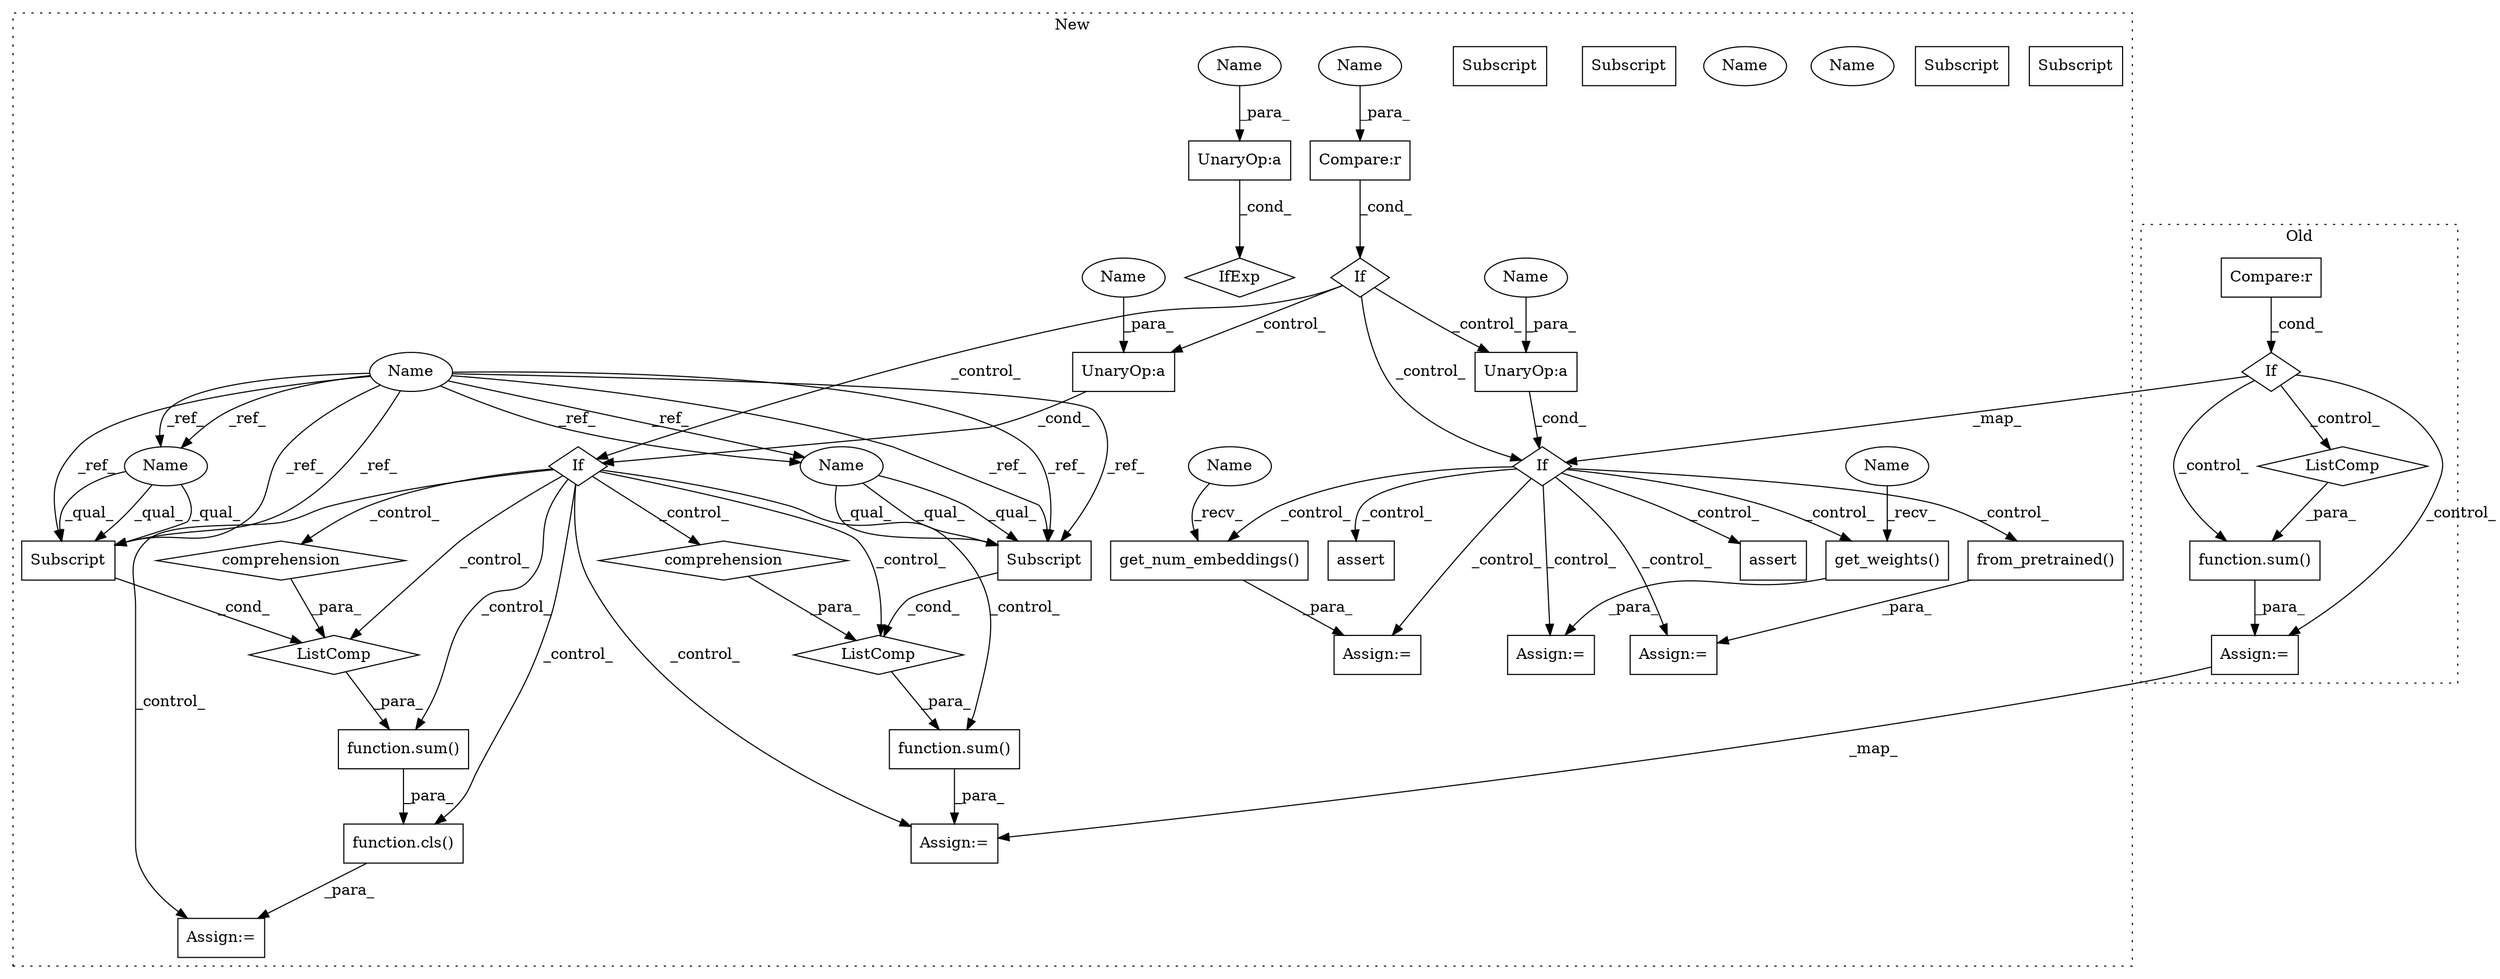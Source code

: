 digraph G {
subgraph cluster0 {
1 [label="function.sum()" a="75" s="11746,11790" l="4,1" shape="box"];
3 [label="ListComp" a="106" s="11750" l="40" shape="diamond"];
5 [label="Compare:r" a="40" s="10299" l="21" shape="box"];
13 [label="If" a="96" s="10296,10320" l="3,14" shape="diamond"];
33 [label="Assign:=" a="68" s="11688" l="3" shape="box"];
label = "Old";
style="dotted";
}
subgraph cluster1 {
2 [label="IfExp" a="51" s="16869,16886" l="4,6" shape="diamond"];
4 [label="UnaryOp:a" a="61" s="16873" l="13" shape="box"];
6 [label="UnaryOp:a" a="61" s="19395" l="13" shape="box"];
7 [label="If" a="96" s="19392,19408" l="3,18" shape="diamond"];
8 [label="UnaryOp:a" a="61" s="17052" l="13" shape="box"];
9 [label="If" a="96" s="16916,16945" l="3,14" shape="diamond"];
10 [label="function.cls()" a="75" s="19801,20060" l="4,47" shape="box"];
11 [label="Compare:r" a="40" s="16919" l="26" shape="box"];
12 [label="get_num_embeddings()" a="75" s="18498" l="35" shape="box"];
14 [label="If" a="96" s="17049,17065" l="3,18" shape="diamond"];
15 [label="get_weights()" a="75" s="18425" l="39" shape="box"];
16 [label="assert" a="65" s="18550" l="7" shape="box"];
17 [label="from_pretrained()" a="75" s="19195" l="170" shape="box"];
18 [label="assert" a="65" s="18813" l="7" shape="box"];
19 [label="ListComp" a="106" s="19809" l="40" shape="diamond"];
20 [label="Name" a="87" s="16264" l="15" shape="ellipse"];
21 [label="Subscript" a="63" s="19810,0" l="18,0" shape="box"];
22 [label="Subscript" a="63" s="19448,0" l="18,0" shape="box"];
23 [label="ListComp" a="106" s="19447" l="40" shape="diamond"];
24 [label="Assign:=" a="68" s="18495" l="3" shape="box"];
25 [label="Assign:=" a="68" s="19798" l="3" shape="box"];
26 [label="Assign:=" a="68" s="18422" l="3" shape="box"];
27 [label="Assign:=" a="68" s="19192" l="3" shape="box"];
28 [label="comprehension" a="45" s="19467" l="3" shape="diamond"];
29 [label="function.sum()" a="75" s="19443,19487" l="4,1" shape="box"];
30 [label="comprehension" a="45" s="19829" l="3" shape="diamond"];
31 [label="function.sum()" a="75" s="19805,19849" l="4,1" shape="box"];
32 [label="Assign:=" a="68" s="19436" l="3" shape="box"];
34 [label="Name" a="87" s="19448" l="15" shape="ellipse"];
35 [label="Name" a="87" s="19810" l="15" shape="ellipse"];
36 [label="Subscript" a="63" s="19810,0" l="18,0" shape="box"];
37 [label="Subscript" a="63" s="19448,0" l="18,0" shape="box"];
38 [label="Name" a="87" s="19399" l="9" shape="ellipse"];
39 [label="Name" a="87" s="17056" l="9" shape="ellipse"];
40 [label="Name" a="87" s="16877" l="9" shape="ellipse"];
41 [label="Name" a="87" s="19448" l="15" shape="ellipse"];
42 [label="Subscript" a="63" s="19810,0" l="18,0" shape="box"];
43 [label="Subscript" a="63" s="19448,0" l="18,0" shape="box"];
44 [label="Name" a="87" s="19810" l="15" shape="ellipse"];
45 [label="Name" a="87" s="18425" l="14" shape="ellipse"];
46 [label="Name" a="87" s="16919" l="14" shape="ellipse"];
47 [label="Name" a="87" s="18498" l="14" shape="ellipse"];
label = "New";
style="dotted";
}
1 -> 33 [label="_para_"];
3 -> 1 [label="_para_"];
4 -> 2 [label="_cond_"];
5 -> 13 [label="_cond_"];
6 -> 7 [label="_cond_"];
7 -> 29 [label="_control_"];
7 -> 30 [label="_control_"];
7 -> 31 [label="_control_"];
7 -> 32 [label="_control_"];
7 -> 19 [label="_control_"];
7 -> 28 [label="_control_"];
7 -> 10 [label="_control_"];
7 -> 25 [label="_control_"];
7 -> 23 [label="_control_"];
8 -> 14 [label="_cond_"];
9 -> 7 [label="_control_"];
9 -> 14 [label="_control_"];
9 -> 8 [label="_control_"];
9 -> 6 [label="_control_"];
10 -> 25 [label="_para_"];
11 -> 9 [label="_cond_"];
12 -> 24 [label="_para_"];
13 -> 1 [label="_control_"];
13 -> 14 [label="_map_"];
13 -> 33 [label="_control_"];
13 -> 3 [label="_control_"];
14 -> 27 [label="_control_"];
14 -> 24 [label="_control_"];
14 -> 26 [label="_control_"];
14 -> 18 [label="_control_"];
14 -> 17 [label="_control_"];
14 -> 12 [label="_control_"];
14 -> 15 [label="_control_"];
14 -> 16 [label="_control_"];
15 -> 26 [label="_para_"];
17 -> 27 [label="_para_"];
19 -> 31 [label="_para_"];
20 -> 41 [label="_ref_"];
20 -> 43 [label="_ref_"];
20 -> 42 [label="_ref_"];
20 -> 44 [label="_ref_"];
20 -> 41 [label="_ref_"];
20 -> 42 [label="_ref_"];
20 -> 43 [label="_ref_"];
20 -> 43 [label="_ref_"];
20 -> 44 [label="_ref_"];
20 -> 42 [label="_ref_"];
23 -> 29 [label="_para_"];
28 -> 23 [label="_para_"];
29 -> 32 [label="_para_"];
30 -> 19 [label="_para_"];
31 -> 10 [label="_para_"];
33 -> 32 [label="_map_"];
38 -> 6 [label="_para_"];
39 -> 8 [label="_para_"];
40 -> 4 [label="_para_"];
41 -> 43 [label="_qual_"];
41 -> 43 [label="_qual_"];
41 -> 43 [label="_qual_"];
42 -> 19 [label="_cond_"];
43 -> 23 [label="_cond_"];
44 -> 42 [label="_qual_"];
44 -> 42 [label="_qual_"];
44 -> 42 [label="_qual_"];
45 -> 15 [label="_recv_"];
46 -> 11 [label="_para_"];
47 -> 12 [label="_recv_"];
}